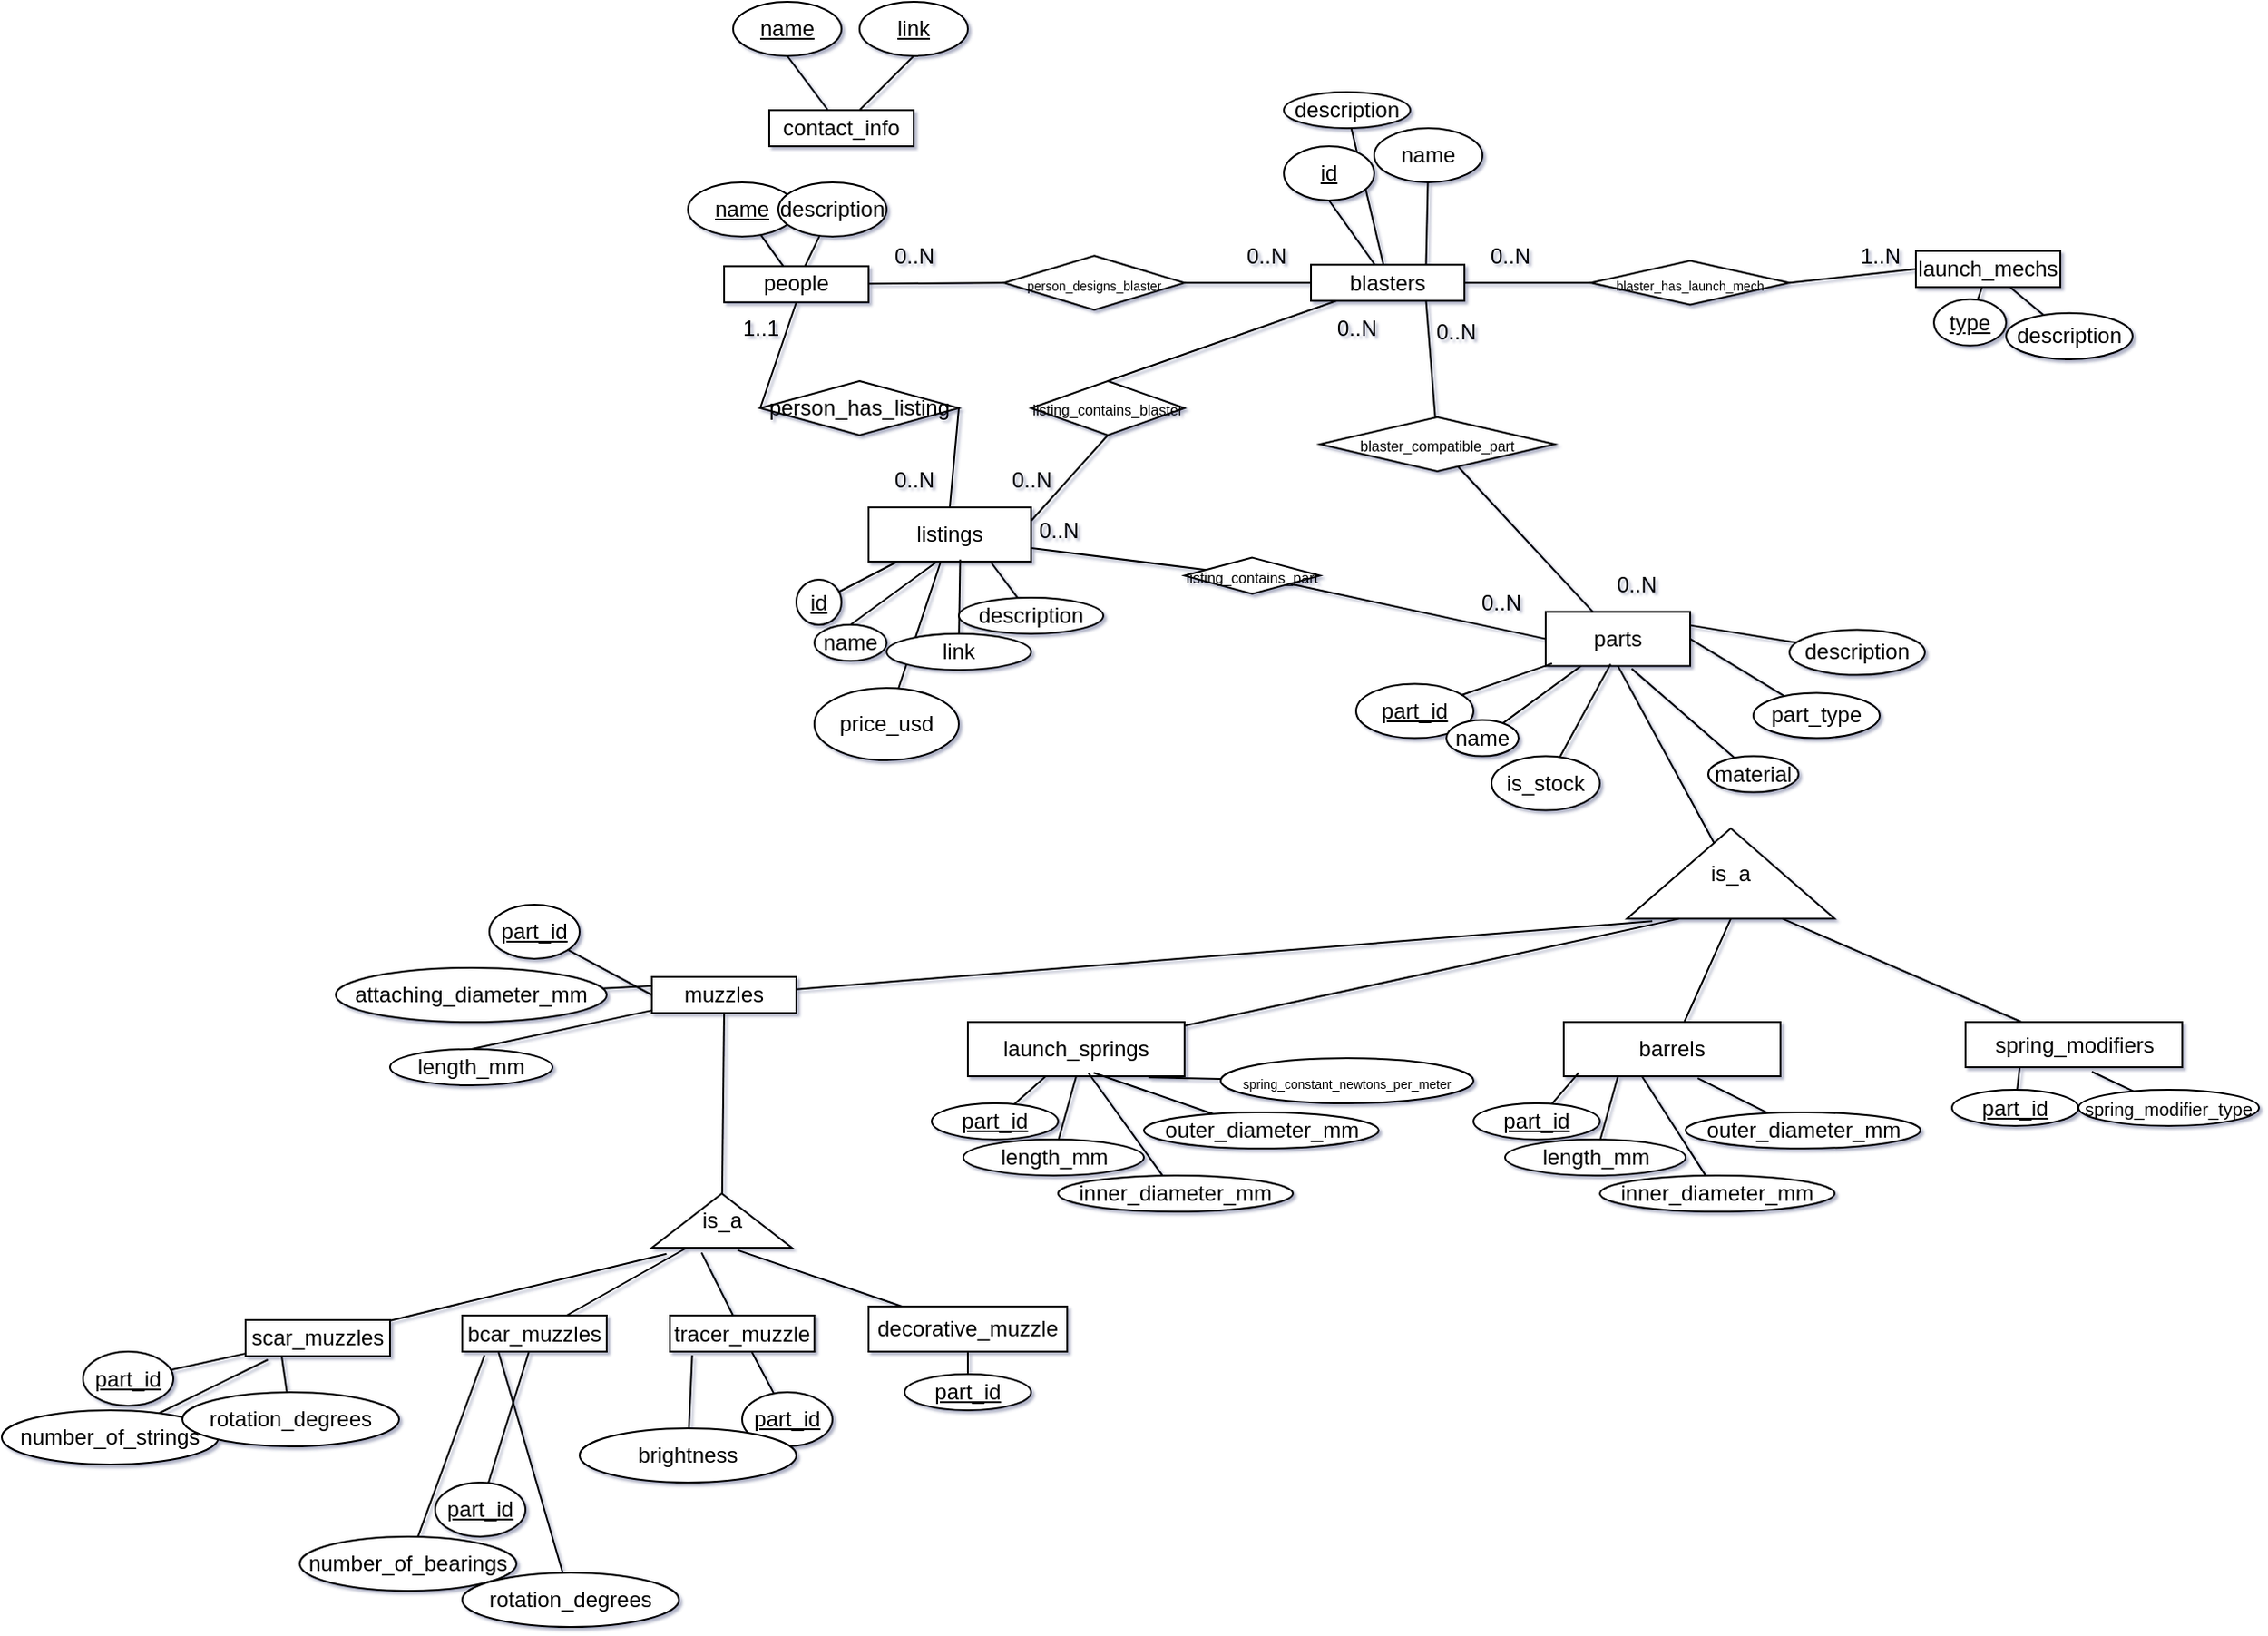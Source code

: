 <mxfile version="21.6.6" type="device">
  <diagram name="Page-1" id="jVRTwSANuptriIAOJ5WK">
    <mxGraphModel dx="1784" dy="1599" grid="1" gridSize="10" guides="1" tooltips="1" connect="1" arrows="1" fold="1" page="1" pageScale="1" pageWidth="850" pageHeight="1100" math="0" shadow="1">
      <root>
        <mxCell id="0" />
        <mxCell id="1" parent="0" />
        <mxCell id="3hl7cFS-K8GNGfFw6mI9-3" value="" style="rounded=0;orthogonalLoop=1;jettySize=auto;html=1;endArrow=none;endFill=0;" parent="1" source="3hl7cFS-K8GNGfFw6mI9-1" target="3hl7cFS-K8GNGfFw6mI9-2" edge="1">
          <mxGeometry relative="1" as="geometry" />
        </mxCell>
        <mxCell id="7mRlxiWVUr4tO_FYAmdJ-11" value="" style="rounded=0;orthogonalLoop=1;jettySize=auto;html=1;endArrow=none;endFill=0;entryX=0;entryY=0.5;entryDx=0;entryDy=0;" parent="1" source="3hl7cFS-K8GNGfFw6mI9-1" target="7mRlxiWVUr4tO_FYAmdJ-9" edge="1">
          <mxGeometry relative="1" as="geometry" />
        </mxCell>
        <mxCell id="DZtyibXecPL0K3rIrzlG-8" style="rounded=0;orthogonalLoop=1;jettySize=auto;html=1;endArrow=none;endFill=0;" parent="1" source="3hl7cFS-K8GNGfFw6mI9-1" target="DZtyibXecPL0K3rIrzlG-9" edge="1">
          <mxGeometry relative="1" as="geometry">
            <mxPoint x="140" y="70" as="targetPoint" />
          </mxGeometry>
        </mxCell>
        <mxCell id="3hl7cFS-K8GNGfFw6mI9-1" value="people" style="rounded=0;whiteSpace=wrap;html=1;" parent="1" vertex="1">
          <mxGeometry x="30" y="106.4" width="80" height="20" as="geometry" />
        </mxCell>
        <mxCell id="3hl7cFS-K8GNGfFw6mI9-2" value="&lt;u&gt;name&lt;/u&gt;" style="ellipse;whiteSpace=wrap;html=1;rounded=0;" parent="1" vertex="1">
          <mxGeometry x="10" y="60" width="60" height="30" as="geometry" />
        </mxCell>
        <mxCell id="LDvFnLhQpbpHu-sAu5eW-1" style="rounded=0;orthogonalLoop=1;jettySize=auto;html=1;exitX=0.75;exitY=0;exitDx=0;exitDy=0;endArrow=none;endFill=0;" parent="1" source="7mRlxiWVUr4tO_FYAmdJ-6" target="LDvFnLhQpbpHu-sAu5eW-2" edge="1">
          <mxGeometry relative="1" as="geometry">
            <mxPoint x="470" y="180" as="targetPoint" />
          </mxGeometry>
        </mxCell>
        <mxCell id="DZtyibXecPL0K3rIrzlG-34" value="" style="rounded=0;orthogonalLoop=1;jettySize=auto;html=1;endArrow=none;endFill=0;entryX=0.5;entryY=0;entryDx=0;entryDy=0;" parent="1" source="7mRlxiWVUr4tO_FYAmdJ-6" target="DZtyibXecPL0K3rIrzlG-33" edge="1">
          <mxGeometry relative="1" as="geometry" />
        </mxCell>
        <mxCell id="Q97ecjHZX_WzcBAMWpsf-6" style="rounded=0;orthogonalLoop=1;jettySize=auto;html=1;entryX=0;entryY=0.5;entryDx=0;entryDy=0;endArrow=none;endFill=0;" parent="1" source="7mRlxiWVUr4tO_FYAmdJ-6" target="Q97ecjHZX_WzcBAMWpsf-5" edge="1">
          <mxGeometry relative="1" as="geometry" />
        </mxCell>
        <mxCell id="DftHSwd2Ka5qHWuFwskT-1" style="rounded=0;orthogonalLoop=1;jettySize=auto;html=1;endArrow=none;endFill=0;" parent="1" source="7mRlxiWVUr4tO_FYAmdJ-6" target="DftHSwd2Ka5qHWuFwskT-2" edge="1">
          <mxGeometry relative="1" as="geometry">
            <mxPoint x="370" y="20" as="targetPoint" />
          </mxGeometry>
        </mxCell>
        <mxCell id="7mRlxiWVUr4tO_FYAmdJ-6" value="blasters" style="rounded=0;whiteSpace=wrap;html=1;" parent="1" vertex="1">
          <mxGeometry x="355" y="105.61" width="85" height="20" as="geometry" />
        </mxCell>
        <mxCell id="7mRlxiWVUr4tO_FYAmdJ-8" value="" style="rounded=0;orthogonalLoop=1;jettySize=auto;html=1;endArrow=none;endFill=0;exitX=0.5;exitY=1;exitDx=0;exitDy=0;" parent="1" source="7mRlxiWVUr4tO_FYAmdJ-7" target="7mRlxiWVUr4tO_FYAmdJ-6" edge="1">
          <mxGeometry relative="1" as="geometry">
            <mxPoint x="447.438" y="190.003" as="sourcePoint" />
          </mxGeometry>
        </mxCell>
        <mxCell id="7mRlxiWVUr4tO_FYAmdJ-7" value="&lt;u&gt;id&lt;/u&gt;" style="ellipse;whiteSpace=wrap;html=1;" parent="1" vertex="1">
          <mxGeometry x="340" y="40" width="50" height="30" as="geometry" />
        </mxCell>
        <mxCell id="7mRlxiWVUr4tO_FYAmdJ-12" style="rounded=0;orthogonalLoop=1;jettySize=auto;html=1;entryX=0;entryY=0.5;entryDx=0;entryDy=0;endArrow=none;endFill=0;exitX=1;exitY=0.5;exitDx=0;exitDy=0;" parent="1" source="7mRlxiWVUr4tO_FYAmdJ-9" target="7mRlxiWVUr4tO_FYAmdJ-6" edge="1">
          <mxGeometry relative="1" as="geometry" />
        </mxCell>
        <mxCell id="7mRlxiWVUr4tO_FYAmdJ-9" value="&lt;font style=&quot;font-size: 7px;&quot;&gt;person_designs_blaster&lt;/font&gt;" style="rhombus;whiteSpace=wrap;html=1;" parent="1" vertex="1">
          <mxGeometry x="185" y="100.61" width="100" height="30" as="geometry" />
        </mxCell>
        <mxCell id="7mRlxiWVUr4tO_FYAmdJ-10" style="edgeStyle=orthogonalEdgeStyle;rounded=0;orthogonalLoop=1;jettySize=auto;html=1;exitX=0.5;exitY=1;exitDx=0;exitDy=0;" parent="1" edge="1">
          <mxGeometry relative="1" as="geometry">
            <mxPoint x="100" y="70" as="sourcePoint" />
            <mxPoint x="100" y="70" as="targetPoint" />
          </mxGeometry>
        </mxCell>
        <mxCell id="7mRlxiWVUr4tO_FYAmdJ-14" value="0..N" style="text;html=1;align=center;verticalAlign=middle;resizable=0;points=[];autosize=1;strokeColor=none;fillColor=none;" parent="1" vertex="1">
          <mxGeometry x="305" y="85.61" width="50" height="30" as="geometry" />
        </mxCell>
        <mxCell id="7mRlxiWVUr4tO_FYAmdJ-15" value="0..N" style="text;html=1;align=center;verticalAlign=middle;resizable=0;points=[];autosize=1;strokeColor=none;fillColor=none;" parent="1" vertex="1">
          <mxGeometry x="110" y="85.61" width="50" height="30" as="geometry" />
        </mxCell>
        <mxCell id="LDvFnLhQpbpHu-sAu5eW-2" value="name" style="ellipse;whiteSpace=wrap;html=1;" parent="1" vertex="1">
          <mxGeometry x="390" y="30" width="60" height="30" as="geometry" />
        </mxCell>
        <mxCell id="DZtyibXecPL0K3rIrzlG-9" value="description" style="ellipse;whiteSpace=wrap;html=1;" parent="1" vertex="1">
          <mxGeometry x="60" y="60" width="60" height="30" as="geometry" />
        </mxCell>
        <mxCell id="DZtyibXecPL0K3rIrzlG-16" value="" style="rounded=0;orthogonalLoop=1;jettySize=auto;html=1;endArrow=none;endFill=0;" parent="1" source="DZtyibXecPL0K3rIrzlG-14" target="DZtyibXecPL0K3rIrzlG-15" edge="1">
          <mxGeometry relative="1" as="geometry" />
        </mxCell>
        <mxCell id="DZtyibXecPL0K3rIrzlG-18" value="" style="rounded=0;orthogonalLoop=1;jettySize=auto;html=1;endArrow=none;endFill=0;" parent="1" source="DZtyibXecPL0K3rIrzlG-14" target="DZtyibXecPL0K3rIrzlG-17" edge="1">
          <mxGeometry relative="1" as="geometry" />
        </mxCell>
        <mxCell id="DZtyibXecPL0K3rIrzlG-14" value="listings" style="whiteSpace=wrap;html=1;" parent="1" vertex="1">
          <mxGeometry x="110" y="240" width="90" height="30" as="geometry" />
        </mxCell>
        <mxCell id="DZtyibXecPL0K3rIrzlG-15" value="&lt;u&gt;id&lt;/u&gt;" style="ellipse;whiteSpace=wrap;html=1;" parent="1" vertex="1">
          <mxGeometry x="70" y="280" width="25" height="25" as="geometry" />
        </mxCell>
        <mxCell id="DZtyibXecPL0K3rIrzlG-17" value="price_usd" style="ellipse;whiteSpace=wrap;html=1;" parent="1" vertex="1">
          <mxGeometry x="80" y="340" width="80" height="40" as="geometry" />
        </mxCell>
        <mxCell id="DZtyibXecPL0K3rIrzlG-22" style="rounded=0;orthogonalLoop=1;jettySize=auto;html=1;entryX=0.564;entryY=0.963;entryDx=0;entryDy=0;entryPerimeter=0;endArrow=none;endFill=0;" parent="1" source="DZtyibXecPL0K3rIrzlG-21" target="DZtyibXecPL0K3rIrzlG-14" edge="1">
          <mxGeometry relative="1" as="geometry" />
        </mxCell>
        <mxCell id="DZtyibXecPL0K3rIrzlG-21" value="link" style="ellipse;whiteSpace=wrap;html=1;" parent="1" vertex="1">
          <mxGeometry x="120" y="310" width="80" height="20" as="geometry" />
        </mxCell>
        <mxCell id="DZtyibXecPL0K3rIrzlG-24" style="rounded=0;orthogonalLoop=1;jettySize=auto;html=1;entryX=0.75;entryY=1;entryDx=0;entryDy=0;endArrow=none;endFill=0;" parent="1" source="DZtyibXecPL0K3rIrzlG-23" target="DZtyibXecPL0K3rIrzlG-14" edge="1">
          <mxGeometry relative="1" as="geometry" />
        </mxCell>
        <mxCell id="DZtyibXecPL0K3rIrzlG-23" value="description" style="ellipse;whiteSpace=wrap;html=1;" parent="1" vertex="1">
          <mxGeometry x="160" y="290" width="80" height="20" as="geometry" />
        </mxCell>
        <mxCell id="DZtyibXecPL0K3rIrzlG-30" style="rounded=0;orthogonalLoop=1;jettySize=auto;html=1;exitX=1;exitY=0.5;exitDx=0;exitDy=0;entryX=0.5;entryY=0;entryDx=0;entryDy=0;endArrow=none;endFill=0;" parent="1" source="DZtyibXecPL0K3rIrzlG-27" target="DZtyibXecPL0K3rIrzlG-14" edge="1">
          <mxGeometry relative="1" as="geometry" />
        </mxCell>
        <mxCell id="DftHSwd2Ka5qHWuFwskT-17" style="rounded=0;orthogonalLoop=1;jettySize=auto;html=1;entryX=0.5;entryY=1;entryDx=0;entryDy=0;endArrow=none;endFill=0;exitX=0;exitY=0.5;exitDx=0;exitDy=0;" parent="1" source="DZtyibXecPL0K3rIrzlG-27" target="3hl7cFS-K8GNGfFw6mI9-1" edge="1">
          <mxGeometry relative="1" as="geometry" />
        </mxCell>
        <mxCell id="DZtyibXecPL0K3rIrzlG-27" value="person_has_listing" style="rhombus;whiteSpace=wrap;html=1;" parent="1" vertex="1">
          <mxGeometry x="50" y="170" width="110" height="30" as="geometry" />
        </mxCell>
        <mxCell id="3MKL6M3v6x6dqjtd1o5H-1" style="rounded=0;orthogonalLoop=1;jettySize=auto;html=1;entryX=1;entryY=0.25;entryDx=0;entryDy=0;exitX=0.5;exitY=1;exitDx=0;exitDy=0;endArrow=none;endFill=0;" parent="1" source="DZtyibXecPL0K3rIrzlG-33" target="DZtyibXecPL0K3rIrzlG-14" edge="1">
          <mxGeometry relative="1" as="geometry" />
        </mxCell>
        <mxCell id="DZtyibXecPL0K3rIrzlG-33" value="&lt;font style=&quot;font-size: 8px;&quot;&gt;listing_contains_blaster&lt;/font&gt;" style="rhombus;whiteSpace=wrap;html=1;rounded=0;" parent="1" vertex="1">
          <mxGeometry x="200" y="170" width="85" height="30" as="geometry" />
        </mxCell>
        <mxCell id="3MKL6M3v6x6dqjtd1o5H-2" value="0..N" style="text;html=1;align=center;verticalAlign=middle;resizable=0;points=[];autosize=1;strokeColor=none;fillColor=none;" parent="1" vertex="1">
          <mxGeometry x="355" y="125.61" width="50" height="30" as="geometry" />
        </mxCell>
        <mxCell id="3MKL6M3v6x6dqjtd1o5H-3" value="0..N" style="text;html=1;align=center;verticalAlign=middle;resizable=0;points=[];autosize=1;strokeColor=none;fillColor=none;" parent="1" vertex="1">
          <mxGeometry x="175" y="210" width="50" height="30" as="geometry" />
        </mxCell>
        <mxCell id="d2FX3A2YHamCzMUw67bL-2" style="rounded=0;orthogonalLoop=1;jettySize=auto;html=1;entryX=0.422;entryY=1;entryDx=0;entryDy=0;entryPerimeter=0;endArrow=none;endFill=0;exitX=0.5;exitY=0;exitDx=0;exitDy=0;" parent="1" source="d2FX3A2YHamCzMUw67bL-1" target="DZtyibXecPL0K3rIrzlG-14" edge="1">
          <mxGeometry relative="1" as="geometry" />
        </mxCell>
        <mxCell id="d2FX3A2YHamCzMUw67bL-1" value="name" style="ellipse;whiteSpace=wrap;html=1;" parent="1" vertex="1">
          <mxGeometry x="80" y="305" width="40" height="20" as="geometry" />
        </mxCell>
        <mxCell id="Q97ecjHZX_WzcBAMWpsf-3" value="" style="rounded=0;orthogonalLoop=1;jettySize=auto;html=1;endArrow=none;endFill=0;" parent="1" source="Q97ecjHZX_WzcBAMWpsf-1" target="Q97ecjHZX_WzcBAMWpsf-4" edge="1">
          <mxGeometry relative="1" as="geometry">
            <mxPoint x="710" y="178" as="targetPoint" />
          </mxGeometry>
        </mxCell>
        <mxCell id="DftHSwd2Ka5qHWuFwskT-4" value="" style="rounded=0;orthogonalLoop=1;jettySize=auto;html=1;endArrow=none;endFill=0;" parent="1" source="Q97ecjHZX_WzcBAMWpsf-1" target="DftHSwd2Ka5qHWuFwskT-3" edge="1">
          <mxGeometry relative="1" as="geometry" />
        </mxCell>
        <mxCell id="Q97ecjHZX_WzcBAMWpsf-1" value="launch_mechs" style="whiteSpace=wrap;html=1;" parent="1" vertex="1">
          <mxGeometry x="690" y="98" width="80" height="20" as="geometry" />
        </mxCell>
        <mxCell id="Q97ecjHZX_WzcBAMWpsf-4" value="&lt;u&gt;type&lt;/u&gt;" style="ellipse;whiteSpace=wrap;html=1;" parent="1" vertex="1">
          <mxGeometry x="700" y="124.78" width="40" height="25.61" as="geometry" />
        </mxCell>
        <mxCell id="Q97ecjHZX_WzcBAMWpsf-7" style="rounded=0;orthogonalLoop=1;jettySize=auto;html=1;entryX=0;entryY=0.5;entryDx=0;entryDy=0;endArrow=none;endFill=0;exitX=1;exitY=0.5;exitDx=0;exitDy=0;" parent="1" source="Q97ecjHZX_WzcBAMWpsf-5" target="Q97ecjHZX_WzcBAMWpsf-1" edge="1">
          <mxGeometry relative="1" as="geometry">
            <mxPoint x="640.0" y="108.0" as="sourcePoint" />
          </mxGeometry>
        </mxCell>
        <mxCell id="Q97ecjHZX_WzcBAMWpsf-5" value="&lt;font style=&quot;font-size: 7px;&quot;&gt;blaster_has_launch_mech&lt;/font&gt;" style="rhombus;whiteSpace=wrap;html=1;" parent="1" vertex="1">
          <mxGeometry x="510" y="103.41" width="110" height="24.39" as="geometry" />
        </mxCell>
        <mxCell id="Q97ecjHZX_WzcBAMWpsf-8" value="0..N" style="text;html=1;align=center;verticalAlign=middle;resizable=0;points=[];autosize=1;strokeColor=none;fillColor=none;" parent="1" vertex="1">
          <mxGeometry x="440" y="85.61" width="50" height="30" as="geometry" />
        </mxCell>
        <mxCell id="Q97ecjHZX_WzcBAMWpsf-9" value="1..N" style="text;html=1;align=center;verticalAlign=middle;resizable=0;points=[];autosize=1;strokeColor=none;fillColor=none;" parent="1" vertex="1">
          <mxGeometry x="645" y="85.61" width="50" height="30" as="geometry" />
        </mxCell>
        <mxCell id="DftHSwd2Ka5qHWuFwskT-2" value="description" style="ellipse;whiteSpace=wrap;html=1;" parent="1" vertex="1">
          <mxGeometry x="340" y="10" width="70" height="20" as="geometry" />
        </mxCell>
        <mxCell id="DftHSwd2Ka5qHWuFwskT-3" value="description" style="ellipse;whiteSpace=wrap;html=1;" parent="1" vertex="1">
          <mxGeometry x="740" y="132.39" width="70" height="25.61" as="geometry" />
        </mxCell>
        <mxCell id="DftHSwd2Ka5qHWuFwskT-8" value="" style="rounded=0;orthogonalLoop=1;jettySize=auto;html=1;endArrow=none;endFill=0;" parent="1" source="DftHSwd2Ka5qHWuFwskT-7" target="DftHSwd2Ka5qHWuFwskT-12" edge="1">
          <mxGeometry relative="1" as="geometry">
            <mxPoint x="450" y="235.61" as="targetPoint" />
          </mxGeometry>
        </mxCell>
        <mxCell id="DftHSwd2Ka5qHWuFwskT-7" value="parts" style="whiteSpace=wrap;html=1;" parent="1" vertex="1">
          <mxGeometry x="485" y="297.81" width="80" height="30" as="geometry" />
        </mxCell>
        <mxCell id="DftHSwd2Ka5qHWuFwskT-13" style="rounded=0;orthogonalLoop=1;jettySize=auto;html=1;entryX=0.75;entryY=1;entryDx=0;entryDy=0;endArrow=none;endFill=0;" parent="1" source="DftHSwd2Ka5qHWuFwskT-12" target="7mRlxiWVUr4tO_FYAmdJ-6" edge="1">
          <mxGeometry relative="1" as="geometry" />
        </mxCell>
        <mxCell id="DftHSwd2Ka5qHWuFwskT-12" value="&lt;font style=&quot;font-size: 8px;&quot;&gt;blaster_compatible_part&lt;/font&gt;" style="rhombus;whiteSpace=wrap;html=1;" parent="1" vertex="1">
          <mxGeometry x="360" y="190" width="130" height="30" as="geometry" />
        </mxCell>
        <mxCell id="DftHSwd2Ka5qHWuFwskT-14" value="0..N" style="text;html=1;align=center;verticalAlign=middle;resizable=0;points=[];autosize=1;strokeColor=none;fillColor=none;" parent="1" vertex="1">
          <mxGeometry x="510" y="267.81" width="50" height="30" as="geometry" />
        </mxCell>
        <mxCell id="DftHSwd2Ka5qHWuFwskT-15" value="0..N" style="text;html=1;align=center;verticalAlign=middle;resizable=0;points=[];autosize=1;strokeColor=none;fillColor=none;" parent="1" vertex="1">
          <mxGeometry x="410" y="128" width="50" height="30" as="geometry" />
        </mxCell>
        <mxCell id="DftHSwd2Ka5qHWuFwskT-16" value="0..N" style="text;html=1;align=center;verticalAlign=middle;resizable=0;points=[];autosize=1;strokeColor=none;fillColor=none;" parent="1" vertex="1">
          <mxGeometry x="110" y="210" width="50" height="30" as="geometry" />
        </mxCell>
        <mxCell id="DftHSwd2Ka5qHWuFwskT-18" value="1..1" style="text;html=1;align=center;verticalAlign=middle;resizable=0;points=[];autosize=1;strokeColor=none;fillColor=none;" parent="1" vertex="1">
          <mxGeometry x="30" y="125.61" width="40" height="30" as="geometry" />
        </mxCell>
        <mxCell id="DftHSwd2Ka5qHWuFwskT-21" style="rounded=0;orthogonalLoop=1;jettySize=auto;html=1;entryX=0;entryY=0.5;entryDx=0;entryDy=0;endArrow=none;endFill=0;" parent="1" source="DftHSwd2Ka5qHWuFwskT-20" target="DftHSwd2Ka5qHWuFwskT-7" edge="1">
          <mxGeometry relative="1" as="geometry" />
        </mxCell>
        <mxCell id="DftHSwd2Ka5qHWuFwskT-22" style="rounded=0;orthogonalLoop=1;jettySize=auto;html=1;entryX=1;entryY=0.75;entryDx=0;entryDy=0;endArrow=none;endFill=0;" parent="1" source="DftHSwd2Ka5qHWuFwskT-20" target="DZtyibXecPL0K3rIrzlG-14" edge="1">
          <mxGeometry relative="1" as="geometry" />
        </mxCell>
        <mxCell id="DftHSwd2Ka5qHWuFwskT-20" value="&lt;font style=&quot;font-size: 8px;&quot;&gt;listing_contains_part&lt;/font&gt;" style="rhombus;whiteSpace=wrap;html=1;" parent="1" vertex="1">
          <mxGeometry x="285" y="267.81" width="75" height="20" as="geometry" />
        </mxCell>
        <mxCell id="DftHSwd2Ka5qHWuFwskT-23" value="0..N" style="text;html=1;align=center;verticalAlign=middle;resizable=0;points=[];autosize=1;strokeColor=none;fillColor=none;" parent="1" vertex="1">
          <mxGeometry x="435" y="277.81" width="50" height="30" as="geometry" />
        </mxCell>
        <mxCell id="DftHSwd2Ka5qHWuFwskT-24" value="0..N" style="text;html=1;align=center;verticalAlign=middle;resizable=0;points=[];autosize=1;strokeColor=none;fillColor=none;" parent="1" vertex="1">
          <mxGeometry x="190" y="237.81" width="50" height="30" as="geometry" />
        </mxCell>
        <mxCell id="nB2TcZoUSYl1oypdtBVI-5" style="rounded=0;orthogonalLoop=1;jettySize=auto;html=1;entryX=0.5;entryY=1;entryDx=0;entryDy=0;endArrow=none;endFill=0;" parent="1" source="DftHSwd2Ka5qHWuFwskT-25" target="DftHSwd2Ka5qHWuFwskT-7" edge="1">
          <mxGeometry relative="1" as="geometry" />
        </mxCell>
        <mxCell id="DftHSwd2Ka5qHWuFwskT-25" value="is_a" style="triangle;whiteSpace=wrap;html=1;direction=north;" parent="1" vertex="1">
          <mxGeometry x="530" y="417.81" width="115" height="50" as="geometry" />
        </mxCell>
        <mxCell id="DftHSwd2Ka5qHWuFwskT-29" style="rounded=0;orthogonalLoop=1;jettySize=auto;html=1;entryX=0.5;entryY=1;entryDx=0;entryDy=0;endArrow=none;endFill=0;" parent="1" source="DftHSwd2Ka5qHWuFwskT-26" target="DftHSwd2Ka5qHWuFwskT-28" edge="1">
          <mxGeometry relative="1" as="geometry" />
        </mxCell>
        <mxCell id="DftHSwd2Ka5qHWuFwskT-30" style="rounded=0;orthogonalLoop=1;jettySize=auto;html=1;entryX=0.5;entryY=1;entryDx=0;entryDy=0;endArrow=none;endFill=0;" parent="1" source="DftHSwd2Ka5qHWuFwskT-26" target="DftHSwd2Ka5qHWuFwskT-27" edge="1">
          <mxGeometry relative="1" as="geometry" />
        </mxCell>
        <mxCell id="DftHSwd2Ka5qHWuFwskT-26" value="contact_info" style="whiteSpace=wrap;html=1;" parent="1" vertex="1">
          <mxGeometry x="55" y="20" width="80" height="20" as="geometry" />
        </mxCell>
        <mxCell id="DftHSwd2Ka5qHWuFwskT-27" value="&lt;u&gt;name&lt;/u&gt;" style="ellipse;whiteSpace=wrap;html=1;rounded=0;" parent="1" vertex="1">
          <mxGeometry x="35" y="-40" width="60" height="30" as="geometry" />
        </mxCell>
        <mxCell id="DftHSwd2Ka5qHWuFwskT-28" value="&lt;u&gt;link&lt;/u&gt;" style="ellipse;whiteSpace=wrap;html=1;" parent="1" vertex="1">
          <mxGeometry x="105" y="-40" width="60" height="30" as="geometry" />
        </mxCell>
        <mxCell id="ZzwsJflHC63OOXyWITy7-2" style="rounded=0;orthogonalLoop=1;jettySize=auto;html=1;entryX=0.044;entryY=0.954;entryDx=0;entryDy=0;entryPerimeter=0;endArrow=none;endFill=0;" parent="1" source="ZzwsJflHC63OOXyWITy7-1" target="DftHSwd2Ka5qHWuFwskT-7" edge="1">
          <mxGeometry relative="1" as="geometry" />
        </mxCell>
        <mxCell id="ZzwsJflHC63OOXyWITy7-1" value="&lt;u&gt;part_id&lt;/u&gt;" style="ellipse;whiteSpace=wrap;html=1;" parent="1" vertex="1">
          <mxGeometry x="380" y="337.81" width="65" height="30" as="geometry" />
        </mxCell>
        <mxCell id="ZzwsJflHC63OOXyWITy7-4" style="rounded=0;orthogonalLoop=1;jettySize=auto;html=1;endArrow=none;endFill=0;" parent="1" source="ZzwsJflHC63OOXyWITy7-3" target="DftHSwd2Ka5qHWuFwskT-7" edge="1">
          <mxGeometry relative="1" as="geometry" />
        </mxCell>
        <mxCell id="ZzwsJflHC63OOXyWITy7-3" value="name" style="ellipse;whiteSpace=wrap;html=1;" parent="1" vertex="1">
          <mxGeometry x="430" y="357.81" width="40" height="20" as="geometry" />
        </mxCell>
        <mxCell id="ZzwsJflHC63OOXyWITy7-7" style="rounded=0;orthogonalLoop=1;jettySize=auto;html=1;entryX=0.449;entryY=0.965;entryDx=0;entryDy=0;entryPerimeter=0;endArrow=none;endFill=0;" parent="1" source="ZzwsJflHC63OOXyWITy7-6" target="DftHSwd2Ka5qHWuFwskT-7" edge="1">
          <mxGeometry relative="1" as="geometry" />
        </mxCell>
        <mxCell id="ZzwsJflHC63OOXyWITy7-6" value="is_stock" style="ellipse;whiteSpace=wrap;html=1;" parent="1" vertex="1">
          <mxGeometry x="455" y="377.81" width="60" height="30" as="geometry" />
        </mxCell>
        <mxCell id="ZzwsJflHC63OOXyWITy7-9" style="rounded=0;orthogonalLoop=1;jettySize=auto;html=1;entryX=0.595;entryY=1.05;entryDx=0;entryDy=0;entryPerimeter=0;endArrow=none;endFill=0;" parent="1" source="ZzwsJflHC63OOXyWITy7-8" target="DftHSwd2Ka5qHWuFwskT-7" edge="1">
          <mxGeometry relative="1" as="geometry" />
        </mxCell>
        <mxCell id="ZzwsJflHC63OOXyWITy7-8" value="material" style="ellipse;whiteSpace=wrap;html=1;" parent="1" vertex="1">
          <mxGeometry x="575" y="377.81" width="50" height="20" as="geometry" />
        </mxCell>
        <mxCell id="nB2TcZoUSYl1oypdtBVI-2" style="rounded=0;orthogonalLoop=1;jettySize=auto;html=1;entryX=1;entryY=0.5;entryDx=0;entryDy=0;endArrow=none;endFill=0;" parent="1" source="nB2TcZoUSYl1oypdtBVI-1" target="DftHSwd2Ka5qHWuFwskT-7" edge="1">
          <mxGeometry relative="1" as="geometry" />
        </mxCell>
        <mxCell id="nB2TcZoUSYl1oypdtBVI-1" value="part_type" style="ellipse;whiteSpace=wrap;html=1;" parent="1" vertex="1">
          <mxGeometry x="600" y="342.81" width="70" height="25" as="geometry" />
        </mxCell>
        <mxCell id="nB2TcZoUSYl1oypdtBVI-4" style="rounded=0;orthogonalLoop=1;jettySize=auto;html=1;entryX=1;entryY=0.25;entryDx=0;entryDy=0;endArrow=none;endFill=0;" parent="1" source="nB2TcZoUSYl1oypdtBVI-3" target="DftHSwd2Ka5qHWuFwskT-7" edge="1">
          <mxGeometry relative="1" as="geometry" />
        </mxCell>
        <mxCell id="nB2TcZoUSYl1oypdtBVI-3" value="description" style="ellipse;whiteSpace=wrap;html=1;" parent="1" vertex="1">
          <mxGeometry x="620" y="307.81" width="75" height="25" as="geometry" />
        </mxCell>
        <mxCell id="nB2TcZoUSYl1oypdtBVI-7" style="rounded=0;orthogonalLoop=1;jettySize=auto;html=1;entryX=-0.027;entryY=0.122;entryDx=0;entryDy=0;entryPerimeter=0;endArrow=none;endFill=0;" parent="1" source="nB2TcZoUSYl1oypdtBVI-6" target="DftHSwd2Ka5qHWuFwskT-25" edge="1">
          <mxGeometry relative="1" as="geometry" />
        </mxCell>
        <mxCell id="nB2TcZoUSYl1oypdtBVI-12" style="rounded=0;orthogonalLoop=1;jettySize=auto;html=1;entryX=0.5;entryY=0;entryDx=0;entryDy=0;endArrow=none;endFill=0;" parent="1" source="nB2TcZoUSYl1oypdtBVI-6" target="nB2TcZoUSYl1oypdtBVI-10" edge="1">
          <mxGeometry relative="1" as="geometry" />
        </mxCell>
        <mxCell id="nB2TcZoUSYl1oypdtBVI-6" value="muzzles" style="rounded=0;whiteSpace=wrap;html=1;" parent="1" vertex="1">
          <mxGeometry x="-10" y="500" width="80" height="20" as="geometry" />
        </mxCell>
        <mxCell id="nB2TcZoUSYl1oypdtBVI-9" style="rounded=0;orthogonalLoop=1;jettySize=auto;html=1;entryX=0;entryY=0.5;entryDx=0;entryDy=0;endArrow=none;endFill=0;" parent="1" source="nB2TcZoUSYl1oypdtBVI-8" target="nB2TcZoUSYl1oypdtBVI-6" edge="1">
          <mxGeometry relative="1" as="geometry" />
        </mxCell>
        <mxCell id="nB2TcZoUSYl1oypdtBVI-8" value="&lt;u&gt;part_id&lt;/u&gt;" style="ellipse;whiteSpace=wrap;html=1;" parent="1" vertex="1">
          <mxGeometry x="-100" y="460" width="50" height="30" as="geometry" />
        </mxCell>
        <mxCell id="nB2TcZoUSYl1oypdtBVI-10" value="length_mm" style="ellipse;whiteSpace=wrap;html=1;" parent="1" vertex="1">
          <mxGeometry x="-155" y="540" width="90" height="20" as="geometry" />
        </mxCell>
        <mxCell id="nB2TcZoUSYl1oypdtBVI-14" style="rounded=0;orthogonalLoop=1;jettySize=auto;html=1;entryX=0;entryY=0.25;entryDx=0;entryDy=0;endArrow=none;endFill=0;" parent="1" source="nB2TcZoUSYl1oypdtBVI-13" target="nB2TcZoUSYl1oypdtBVI-6" edge="1">
          <mxGeometry relative="1" as="geometry" />
        </mxCell>
        <mxCell id="nB2TcZoUSYl1oypdtBVI-13" value="attaching_diameter_mm" style="ellipse;whiteSpace=wrap;html=1;" parent="1" vertex="1">
          <mxGeometry x="-185" y="495" width="150" height="30" as="geometry" />
        </mxCell>
        <mxCell id="nB2TcZoUSYl1oypdtBVI-16" style="rounded=0;orthogonalLoop=1;jettySize=auto;html=1;entryX=0.5;entryY=1;entryDx=0;entryDy=0;endArrow=none;endFill=0;" parent="1" source="nB2TcZoUSYl1oypdtBVI-15" target="nB2TcZoUSYl1oypdtBVI-6" edge="1">
          <mxGeometry relative="1" as="geometry" />
        </mxCell>
        <mxCell id="nB2TcZoUSYl1oypdtBVI-15" value="is_a" style="triangle;whiteSpace=wrap;html=1;direction=north;" parent="1" vertex="1">
          <mxGeometry x="-10" y="620" width="77.5" height="30" as="geometry" />
        </mxCell>
        <mxCell id="nB2TcZoUSYl1oypdtBVI-18" style="rounded=0;orthogonalLoop=1;jettySize=auto;html=1;entryX=-0.111;entryY=0.105;entryDx=0;entryDy=0;entryPerimeter=0;endArrow=none;endFill=0;" parent="1" source="nB2TcZoUSYl1oypdtBVI-17" target="nB2TcZoUSYl1oypdtBVI-15" edge="1">
          <mxGeometry relative="1" as="geometry" />
        </mxCell>
        <mxCell id="nB2TcZoUSYl1oypdtBVI-17" value="scar_muzzles" style="rounded=0;whiteSpace=wrap;html=1;" parent="1" vertex="1">
          <mxGeometry x="-235" y="690" width="80" height="20" as="geometry" />
        </mxCell>
        <mxCell id="ojKSvgnTZA_Z8RGCygcx-2" value="" style="rounded=0;orthogonalLoop=1;jettySize=auto;html=1;endArrow=none;endFill=0;" parent="1" source="ojKSvgnTZA_Z8RGCygcx-1" target="nB2TcZoUSYl1oypdtBVI-17" edge="1">
          <mxGeometry relative="1" as="geometry" />
        </mxCell>
        <mxCell id="ojKSvgnTZA_Z8RGCygcx-1" value="&lt;u&gt;part_id&lt;/u&gt;" style="ellipse;whiteSpace=wrap;html=1;" parent="1" vertex="1">
          <mxGeometry x="-325" y="707.5" width="50" height="30" as="geometry" />
        </mxCell>
        <mxCell id="ojKSvgnTZA_Z8RGCygcx-4" style="rounded=0;orthogonalLoop=1;jettySize=auto;html=1;entryX=0.154;entryY=1.1;entryDx=0;entryDy=0;entryPerimeter=0;endArrow=none;endFill=0;" parent="1" source="ojKSvgnTZA_Z8RGCygcx-3" target="nB2TcZoUSYl1oypdtBVI-17" edge="1">
          <mxGeometry relative="1" as="geometry" />
        </mxCell>
        <mxCell id="ojKSvgnTZA_Z8RGCygcx-3" value="number_of_strings" style="ellipse;whiteSpace=wrap;html=1;" parent="1" vertex="1">
          <mxGeometry x="-370" y="740" width="120" height="30" as="geometry" />
        </mxCell>
        <mxCell id="ojKSvgnTZA_Z8RGCygcx-6" style="rounded=0;orthogonalLoop=1;jettySize=auto;html=1;entryX=0.25;entryY=1;entryDx=0;entryDy=0;endArrow=none;endFill=0;" parent="1" source="ojKSvgnTZA_Z8RGCygcx-5" target="nB2TcZoUSYl1oypdtBVI-17" edge="1">
          <mxGeometry relative="1" as="geometry" />
        </mxCell>
        <mxCell id="ojKSvgnTZA_Z8RGCygcx-5" value="rotation_degrees" style="ellipse;whiteSpace=wrap;html=1;" parent="1" vertex="1">
          <mxGeometry x="-270" y="730" width="120" height="30" as="geometry" />
        </mxCell>
        <mxCell id="ojKSvgnTZA_Z8RGCygcx-14" style="rounded=0;orthogonalLoop=1;jettySize=auto;html=1;entryX=0;entryY=0.25;entryDx=0;entryDy=0;endArrow=none;endFill=0;" parent="1" source="ojKSvgnTZA_Z8RGCygcx-7" target="nB2TcZoUSYl1oypdtBVI-15" edge="1">
          <mxGeometry relative="1" as="geometry" />
        </mxCell>
        <mxCell id="ojKSvgnTZA_Z8RGCygcx-7" value="bcar_muzzles" style="rounded=0;whiteSpace=wrap;html=1;" parent="1" vertex="1">
          <mxGeometry x="-115" y="687.5" width="80" height="20" as="geometry" />
        </mxCell>
        <mxCell id="ojKSvgnTZA_Z8RGCygcx-8" value="" style="rounded=0;orthogonalLoop=1;jettySize=auto;html=1;endArrow=none;endFill=0;" parent="1" source="ojKSvgnTZA_Z8RGCygcx-9" target="ojKSvgnTZA_Z8RGCygcx-7" edge="1">
          <mxGeometry relative="1" as="geometry" />
        </mxCell>
        <mxCell id="ojKSvgnTZA_Z8RGCygcx-9" value="&lt;u&gt;part_id&lt;/u&gt;" style="ellipse;whiteSpace=wrap;html=1;" parent="1" vertex="1">
          <mxGeometry x="-130" y="780" width="50" height="30" as="geometry" />
        </mxCell>
        <mxCell id="ojKSvgnTZA_Z8RGCygcx-10" style="rounded=0;orthogonalLoop=1;jettySize=auto;html=1;entryX=0.154;entryY=1.1;entryDx=0;entryDy=0;entryPerimeter=0;endArrow=none;endFill=0;" parent="1" source="ojKSvgnTZA_Z8RGCygcx-11" target="ojKSvgnTZA_Z8RGCygcx-7" edge="1">
          <mxGeometry relative="1" as="geometry" />
        </mxCell>
        <mxCell id="ojKSvgnTZA_Z8RGCygcx-11" value="number_of_bearings" style="ellipse;whiteSpace=wrap;html=1;" parent="1" vertex="1">
          <mxGeometry x="-205" y="810" width="120" height="30" as="geometry" />
        </mxCell>
        <mxCell id="ojKSvgnTZA_Z8RGCygcx-12" style="rounded=0;orthogonalLoop=1;jettySize=auto;html=1;entryX=0.25;entryY=1;entryDx=0;entryDy=0;endArrow=none;endFill=0;" parent="1" source="ojKSvgnTZA_Z8RGCygcx-13" target="ojKSvgnTZA_Z8RGCygcx-7" edge="1">
          <mxGeometry relative="1" as="geometry" />
        </mxCell>
        <mxCell id="ojKSvgnTZA_Z8RGCygcx-13" value="rotation_degrees" style="ellipse;whiteSpace=wrap;html=1;" parent="1" vertex="1">
          <mxGeometry x="-115" y="830" width="120" height="30" as="geometry" />
        </mxCell>
        <mxCell id="ojKSvgnTZA_Z8RGCygcx-22" style="rounded=0;orthogonalLoop=1;jettySize=auto;html=1;entryX=-0.09;entryY=0.355;entryDx=0;entryDy=0;entryPerimeter=0;endArrow=none;endFill=0;" parent="1" source="ojKSvgnTZA_Z8RGCygcx-15" target="nB2TcZoUSYl1oypdtBVI-15" edge="1">
          <mxGeometry relative="1" as="geometry" />
        </mxCell>
        <mxCell id="ojKSvgnTZA_Z8RGCygcx-15" value="tracer_muzzle" style="rounded=0;whiteSpace=wrap;html=1;" parent="1" vertex="1">
          <mxGeometry y="687.5" width="80" height="20" as="geometry" />
        </mxCell>
        <mxCell id="ojKSvgnTZA_Z8RGCygcx-16" value="" style="rounded=0;orthogonalLoop=1;jettySize=auto;html=1;endArrow=none;endFill=0;" parent="1" source="ojKSvgnTZA_Z8RGCygcx-17" target="ojKSvgnTZA_Z8RGCygcx-15" edge="1">
          <mxGeometry relative="1" as="geometry" />
        </mxCell>
        <mxCell id="ojKSvgnTZA_Z8RGCygcx-17" value="&lt;u&gt;part_id&lt;/u&gt;" style="ellipse;whiteSpace=wrap;html=1;" parent="1" vertex="1">
          <mxGeometry x="40" y="730" width="50" height="30" as="geometry" />
        </mxCell>
        <mxCell id="ojKSvgnTZA_Z8RGCygcx-18" style="rounded=0;orthogonalLoop=1;jettySize=auto;html=1;entryX=0.154;entryY=1.1;entryDx=0;entryDy=0;entryPerimeter=0;endArrow=none;endFill=0;" parent="1" source="ojKSvgnTZA_Z8RGCygcx-19" target="ojKSvgnTZA_Z8RGCygcx-15" edge="1">
          <mxGeometry relative="1" as="geometry" />
        </mxCell>
        <mxCell id="ojKSvgnTZA_Z8RGCygcx-19" value="brightness" style="ellipse;whiteSpace=wrap;html=1;" parent="1" vertex="1">
          <mxGeometry x="-50" y="750" width="120" height="30" as="geometry" />
        </mxCell>
        <mxCell id="ojKSvgnTZA_Z8RGCygcx-26" style="rounded=0;orthogonalLoop=1;jettySize=auto;html=1;entryX=-0.044;entryY=0.612;entryDx=0;entryDy=0;entryPerimeter=0;endArrow=none;endFill=0;" parent="1" source="ojKSvgnTZA_Z8RGCygcx-23" target="nB2TcZoUSYl1oypdtBVI-15" edge="1">
          <mxGeometry relative="1" as="geometry" />
        </mxCell>
        <mxCell id="ojKSvgnTZA_Z8RGCygcx-23" value="decorative_muzzle" style="rounded=0;whiteSpace=wrap;html=1;" parent="1" vertex="1">
          <mxGeometry x="110" y="682.5" width="110" height="25" as="geometry" />
        </mxCell>
        <mxCell id="ojKSvgnTZA_Z8RGCygcx-25" value="" style="rounded=0;orthogonalLoop=1;jettySize=auto;html=1;endArrow=none;endFill=0;" parent="1" source="ojKSvgnTZA_Z8RGCygcx-24" target="ojKSvgnTZA_Z8RGCygcx-23" edge="1">
          <mxGeometry relative="1" as="geometry" />
        </mxCell>
        <mxCell id="ojKSvgnTZA_Z8RGCygcx-24" value="&lt;u&gt;part_id&lt;/u&gt;" style="ellipse;whiteSpace=wrap;html=1;" parent="1" vertex="1">
          <mxGeometry x="130" y="720" width="70" height="20" as="geometry" />
        </mxCell>
        <mxCell id="ojKSvgnTZA_Z8RGCygcx-28" style="rounded=0;orthogonalLoop=1;jettySize=auto;html=1;entryX=0;entryY=0.25;entryDx=0;entryDy=0;endArrow=none;endFill=0;" parent="1" source="ojKSvgnTZA_Z8RGCygcx-27" target="DftHSwd2Ka5qHWuFwskT-25" edge="1">
          <mxGeometry relative="1" as="geometry" />
        </mxCell>
        <mxCell id="ojKSvgnTZA_Z8RGCygcx-27" value="launch_springs" style="rounded=0;whiteSpace=wrap;html=1;" parent="1" vertex="1">
          <mxGeometry x="165" y="525" width="120" height="30" as="geometry" />
        </mxCell>
        <mxCell id="ojKSvgnTZA_Z8RGCygcx-30" value="" style="rounded=0;orthogonalLoop=1;jettySize=auto;html=1;endArrow=none;endFill=0;" parent="1" source="ojKSvgnTZA_Z8RGCygcx-29" target="ojKSvgnTZA_Z8RGCygcx-27" edge="1">
          <mxGeometry relative="1" as="geometry" />
        </mxCell>
        <mxCell id="ojKSvgnTZA_Z8RGCygcx-29" value="&lt;u&gt;part_id&lt;/u&gt;" style="ellipse;whiteSpace=wrap;html=1;" parent="1" vertex="1">
          <mxGeometry x="145" y="570" width="70" height="20" as="geometry" />
        </mxCell>
        <mxCell id="ojKSvgnTZA_Z8RGCygcx-33" style="rounded=0;orthogonalLoop=1;jettySize=auto;html=1;entryX=0.5;entryY=1;entryDx=0;entryDy=0;endArrow=none;endFill=0;" parent="1" source="ojKSvgnTZA_Z8RGCygcx-31" target="ojKSvgnTZA_Z8RGCygcx-27" edge="1">
          <mxGeometry relative="1" as="geometry" />
        </mxCell>
        <mxCell id="ojKSvgnTZA_Z8RGCygcx-31" value="length_mm" style="ellipse;whiteSpace=wrap;html=1;" parent="1" vertex="1">
          <mxGeometry x="162.5" y="590" width="100" height="20" as="geometry" />
        </mxCell>
        <mxCell id="ojKSvgnTZA_Z8RGCygcx-34" style="rounded=0;orthogonalLoop=1;jettySize=auto;html=1;entryX=0.581;entryY=0.937;entryDx=0;entryDy=0;endArrow=none;endFill=0;entryPerimeter=0;" parent="1" source="ojKSvgnTZA_Z8RGCygcx-32" target="ojKSvgnTZA_Z8RGCygcx-27" edge="1">
          <mxGeometry relative="1" as="geometry" />
        </mxCell>
        <mxCell id="ojKSvgnTZA_Z8RGCygcx-32" value="outer_diameter_mm" style="ellipse;whiteSpace=wrap;html=1;" parent="1" vertex="1">
          <mxGeometry x="262.5" y="575" width="130" height="20" as="geometry" />
        </mxCell>
        <mxCell id="ojKSvgnTZA_Z8RGCygcx-38" value="" style="rounded=0;orthogonalLoop=1;jettySize=auto;html=1;entryX=0.556;entryY=0.937;entryDx=0;entryDy=0;entryPerimeter=0;endArrow=none;endFill=0;" parent="1" source="ojKSvgnTZA_Z8RGCygcx-37" target="ojKSvgnTZA_Z8RGCygcx-27" edge="1">
          <mxGeometry relative="1" as="geometry" />
        </mxCell>
        <mxCell id="ojKSvgnTZA_Z8RGCygcx-37" value="inner_diameter_mm" style="ellipse;whiteSpace=wrap;html=1;" parent="1" vertex="1">
          <mxGeometry x="215" y="610" width="130" height="20" as="geometry" />
        </mxCell>
        <mxCell id="ojKSvgnTZA_Z8RGCygcx-40" style="rounded=0;orthogonalLoop=1;jettySize=auto;html=1;entryX=0.833;entryY=1.022;entryDx=0;entryDy=0;entryPerimeter=0;endArrow=none;endFill=0;" parent="1" source="ojKSvgnTZA_Z8RGCygcx-39" target="ojKSvgnTZA_Z8RGCygcx-27" edge="1">
          <mxGeometry relative="1" as="geometry" />
        </mxCell>
        <mxCell id="ojKSvgnTZA_Z8RGCygcx-39" value="&lt;font style=&quot;font-size: 7px;&quot;&gt;spring_constant_newtons_per_meter&lt;/font&gt;" style="ellipse;whiteSpace=wrap;html=1;" parent="1" vertex="1">
          <mxGeometry x="305" y="545" width="140" height="25" as="geometry" />
        </mxCell>
        <mxCell id="qwcfTwNkRJhtajvXAdUK-2" style="rounded=0;orthogonalLoop=1;jettySize=auto;html=1;endArrow=none;endFill=0;entryX=0;entryY=0.5;entryDx=0;entryDy=0;" parent="1" source="qwcfTwNkRJhtajvXAdUK-1" target="DftHSwd2Ka5qHWuFwskT-25" edge="1">
          <mxGeometry relative="1" as="geometry" />
        </mxCell>
        <mxCell id="qwcfTwNkRJhtajvXAdUK-1" value="barrels" style="whiteSpace=wrap;html=1;" parent="1" vertex="1">
          <mxGeometry x="495" y="525" width="120" height="30" as="geometry" />
        </mxCell>
        <mxCell id="qwcfTwNkRJhtajvXAdUK-7" style="rounded=0;orthogonalLoop=1;jettySize=auto;html=1;entryX=0.069;entryY=0.937;entryDx=0;entryDy=0;entryPerimeter=0;endArrow=none;endFill=0;" parent="1" source="qwcfTwNkRJhtajvXAdUK-3" target="qwcfTwNkRJhtajvXAdUK-1" edge="1">
          <mxGeometry relative="1" as="geometry" />
        </mxCell>
        <mxCell id="qwcfTwNkRJhtajvXAdUK-3" value="&lt;u&gt;part_id&lt;/u&gt;" style="ellipse;whiteSpace=wrap;html=1;" parent="1" vertex="1">
          <mxGeometry x="445" y="570" width="70" height="20" as="geometry" />
        </mxCell>
        <mxCell id="qwcfTwNkRJhtajvXAdUK-8" style="rounded=0;orthogonalLoop=1;jettySize=auto;html=1;entryX=0.25;entryY=1;entryDx=0;entryDy=0;endArrow=none;endFill=0;" parent="1" source="qwcfTwNkRJhtajvXAdUK-4" target="qwcfTwNkRJhtajvXAdUK-1" edge="1">
          <mxGeometry relative="1" as="geometry" />
        </mxCell>
        <mxCell id="qwcfTwNkRJhtajvXAdUK-4" value="length_mm" style="ellipse;whiteSpace=wrap;html=1;" parent="1" vertex="1">
          <mxGeometry x="462.5" y="590" width="100" height="20" as="geometry" />
        </mxCell>
        <mxCell id="qwcfTwNkRJhtajvXAdUK-10" style="rounded=0;orthogonalLoop=1;jettySize=auto;html=1;entryX=0.618;entryY=1.035;entryDx=0;entryDy=0;entryPerimeter=0;endArrow=none;endFill=0;" parent="1" source="qwcfTwNkRJhtajvXAdUK-5" target="qwcfTwNkRJhtajvXAdUK-1" edge="1">
          <mxGeometry relative="1" as="geometry" />
        </mxCell>
        <mxCell id="qwcfTwNkRJhtajvXAdUK-5" value="outer_diameter_mm" style="ellipse;whiteSpace=wrap;html=1;" parent="1" vertex="1">
          <mxGeometry x="562.5" y="575" width="130" height="20" as="geometry" />
        </mxCell>
        <mxCell id="qwcfTwNkRJhtajvXAdUK-9" style="rounded=0;orthogonalLoop=1;jettySize=auto;html=1;entryX=0.362;entryY=1.008;entryDx=0;entryDy=0;entryPerimeter=0;endArrow=none;endFill=0;" parent="1" source="qwcfTwNkRJhtajvXAdUK-6" target="qwcfTwNkRJhtajvXAdUK-1" edge="1">
          <mxGeometry relative="1" as="geometry" />
        </mxCell>
        <mxCell id="qwcfTwNkRJhtajvXAdUK-6" value="inner_diameter_mm" style="ellipse;whiteSpace=wrap;html=1;" parent="1" vertex="1">
          <mxGeometry x="515" y="610" width="130" height="20" as="geometry" />
        </mxCell>
        <mxCell id="qwcfTwNkRJhtajvXAdUK-12" style="rounded=0;orthogonalLoop=1;jettySize=auto;html=1;entryX=0;entryY=0.75;entryDx=0;entryDy=0;endArrow=none;endFill=0;" parent="1" source="qwcfTwNkRJhtajvXAdUK-11" target="DftHSwd2Ka5qHWuFwskT-25" edge="1">
          <mxGeometry relative="1" as="geometry" />
        </mxCell>
        <mxCell id="qwcfTwNkRJhtajvXAdUK-11" value="spring_modifiers" style="whiteSpace=wrap;html=1;" parent="1" vertex="1">
          <mxGeometry x="717.5" y="525" width="120" height="25" as="geometry" />
        </mxCell>
        <mxCell id="qwcfTwNkRJhtajvXAdUK-15" style="rounded=0;orthogonalLoop=1;jettySize=auto;html=1;entryX=0.25;entryY=1;entryDx=0;entryDy=0;endArrow=none;endFill=0;" parent="1" source="qwcfTwNkRJhtajvXAdUK-13" target="qwcfTwNkRJhtajvXAdUK-11" edge="1">
          <mxGeometry relative="1" as="geometry" />
        </mxCell>
        <mxCell id="qwcfTwNkRJhtajvXAdUK-13" value="&lt;u&gt;part_id&lt;/u&gt;" style="ellipse;whiteSpace=wrap;html=1;" parent="1" vertex="1">
          <mxGeometry x="710" y="562.5" width="70" height="20" as="geometry" />
        </mxCell>
        <mxCell id="qwcfTwNkRJhtajvXAdUK-16" style="rounded=0;orthogonalLoop=1;jettySize=auto;html=1;entryX=0.583;entryY=1.1;entryDx=0;entryDy=0;entryPerimeter=0;endArrow=none;endFill=0;" parent="1" source="qwcfTwNkRJhtajvXAdUK-14" target="qwcfTwNkRJhtajvXAdUK-11" edge="1">
          <mxGeometry relative="1" as="geometry" />
        </mxCell>
        <mxCell id="qwcfTwNkRJhtajvXAdUK-14" value="&lt;font style=&quot;font-size: 10px;&quot;&gt;spring_modifier_type&lt;/font&gt;" style="ellipse;whiteSpace=wrap;html=1;" parent="1" vertex="1">
          <mxGeometry x="780" y="562.5" width="100" height="20" as="geometry" />
        </mxCell>
      </root>
    </mxGraphModel>
  </diagram>
</mxfile>
